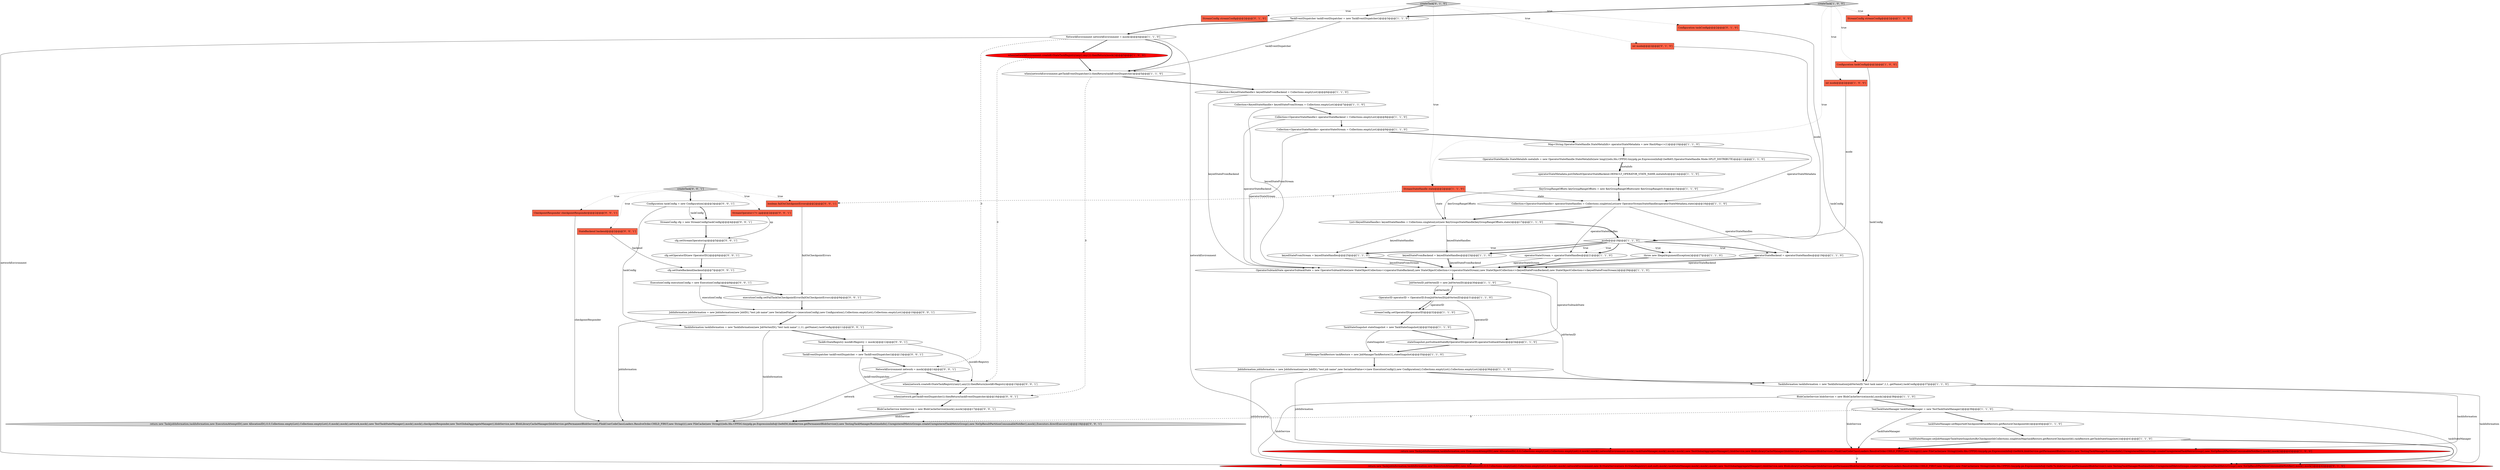 digraph {
35 [style = filled, label = "operatorStateMetadata.put(DefaultOperatorStateBackend.DEFAULT_OPERATOR_STATE_NAME,metaInfo)@@@14@@@['1', '1', '0']", fillcolor = white, shape = ellipse image = "AAA0AAABBB1BBB"];
36 [style = filled, label = "createTask['1', '0', '0']", fillcolor = lightgray, shape = diamond image = "AAA0AAABBB1BBB"];
28 [style = filled, label = "operatorStateStream = operatorStateHandles@@@21@@@['1', '1', '0']", fillcolor = white, shape = ellipse image = "AAA0AAABBB1BBB"];
57 [style = filled, label = "StateBackend backend@@@2@@@['0', '0', '1']", fillcolor = tomato, shape = box image = "AAA0AAABBB3BBB"];
32 [style = filled, label = "OperatorSubtaskState operatorSubtaskState = new OperatorSubtaskState(new StateObjectCollection<>(operatorStateBackend),new StateObjectCollection<>(operatorStateStream),new StateObjectCollection<>(keyedStateFromBackend),new StateObjectCollection<>(keyedStateFromStream))@@@29@@@['1', '1', '0']", fillcolor = white, shape = ellipse image = "AAA0AAABBB1BBB"];
7 [style = filled, label = "JobInformation jobInformation = new JobInformation(new JobID(),\"test job name\",new SerializedValue<>(new ExecutionConfig()),new Configuration(),Collections.emptyList(),Collections.emptyList())@@@36@@@['1', '1', '0']", fillcolor = white, shape = ellipse image = "AAA0AAABBB1BBB"];
6 [style = filled, label = "List<KeyedStateHandle> keyedStateHandles = Collections.singletonList(new KeyGroupsStateHandle(keyGroupRangeOffsets,state))@@@17@@@['1', '1', '0']", fillcolor = white, shape = ellipse image = "AAA0AAABBB1BBB"];
1 [style = filled, label = "TaskInformation taskInformation = new TaskInformation(jobVertexID,\"test task name\",1,1,.getName(),taskConfig)@@@37@@@['1', '1', '0']", fillcolor = white, shape = ellipse image = "AAA0AAABBB1BBB"];
21 [style = filled, label = "KeyGroupRangeOffsets keyGroupRangeOffsets = new KeyGroupRangeOffsets(new KeyGroupRange(0,0))@@@15@@@['1', '1', '0']", fillcolor = white, shape = ellipse image = "AAA0AAABBB1BBB"];
51 [style = filled, label = "StreamConfig cfg = new StreamConfig(taskConfig)@@@4@@@['0', '0', '1']", fillcolor = white, shape = ellipse image = "AAA0AAABBB3BBB"];
10 [style = filled, label = "TaskEventDispatcher taskEventDispatcher = new TaskEventDispatcher()@@@3@@@['1', '1', '0']", fillcolor = white, shape = ellipse image = "AAA0AAABBB1BBB"];
29 [style = filled, label = "taskStateManager.setReportedCheckpointId(taskRestore.getRestoreCheckpointId())@@@40@@@['1', '1', '0']", fillcolor = white, shape = ellipse image = "AAA0AAABBB1BBB"];
54 [style = filled, label = "cfg.setStateBackend(backend)@@@7@@@['0', '0', '1']", fillcolor = white, shape = ellipse image = "AAA0AAABBB3BBB"];
53 [style = filled, label = "TaskEventDispatcher taskEventDispatcher = new TaskEventDispatcher()@@@13@@@['0', '0', '1']", fillcolor = white, shape = ellipse image = "AAA0AAABBB3BBB"];
34 [style = filled, label = "Collection<KeyedStateHandle> keyedStateFromBackend = Collections.emptyList()@@@6@@@['1', '1', '0']", fillcolor = white, shape = ellipse image = "AAA0AAABBB1BBB"];
56 [style = filled, label = "TaskInformation taskInformation = new TaskInformation(new JobVertexID(),\"test task name\",1,11,.getName(),taskConfig)@@@11@@@['0', '0', '1']", fillcolor = white, shape = ellipse image = "AAA0AAABBB3BBB"];
20 [style = filled, label = "StreamConfig streamConfig@@@2@@@['1', '0', '0']", fillcolor = tomato, shape = box image = "AAA0AAABBB1BBB"];
30 [style = filled, label = "streamConfig.setOperatorID(operatorID)@@@32@@@['1', '1', '0']", fillcolor = white, shape = ellipse image = "AAA0AAABBB1BBB"];
58 [style = filled, label = "createTask['0', '0', '1']", fillcolor = lightgray, shape = diamond image = "AAA0AAABBB3BBB"];
62 [style = filled, label = "BlobCacheService blobService = new BlobCacheService(mock(),mock())@@@17@@@['0', '0', '1']", fillcolor = white, shape = ellipse image = "AAA0AAABBB3BBB"];
25 [style = filled, label = "when(networkEnvironment.getTaskEventDispatcher()).thenReturn(taskEventDispatcher)@@@5@@@['1', '1', '0']", fillcolor = white, shape = ellipse image = "AAA0AAABBB1BBB"];
31 [style = filled, label = "Collection<OperatorStateHandle> operatorStateHandles = Collections.singletonList(new OperatorStreamStateHandle(operatorStateMetadata,state))@@@16@@@['1', '1', '0']", fillcolor = white, shape = ellipse image = "AAA0AAABBB1BBB"];
33 [style = filled, label = "StreamStateHandle state@@@2@@@['1', '1', '0']", fillcolor = tomato, shape = box image = "AAA0AAABBB1BBB"];
18 [style = filled, label = "Collection<OperatorStateHandle> operatorStateStream = Collections.emptyList()@@@9@@@['1', '1', '0']", fillcolor = white, shape = ellipse image = "AAA0AAABBB1BBB"];
52 [style = filled, label = "cfg.setOperatorID(new OperatorID())@@@6@@@['0', '0', '1']", fillcolor = white, shape = ellipse image = "AAA0AAABBB3BBB"];
40 [style = filled, label = "createTask['0', '1', '0']", fillcolor = lightgray, shape = diamond image = "AAA0AAABBB2BBB"];
42 [style = filled, label = "return new Task(jobInformation,taskInformation,new ExecutionAttemptID(),new AllocationID(),0,0,Collections.emptyList(),Collections.emptyList(),0,mock(),mock(),networkEnvironment,new KvStateService(new KvStateRegistry(),null,null),mock(),taskStateManager,mock(),mock(),mock(),new TestGlobalAggregateManager(),blobService,new BlobLibraryCacheManager(blobService.getPermanentBlobService(),FlinkUserCodeClassLoaders.ResolveOrder.CHILD_FIRST,new String((((),new FileCache(new String((((edu.fdu.CPPDG.tinypdg.pe.ExpressionInfo@1be9c7b,blobService.getPermanentBlobService()),new TestingTaskManagerRuntimeInfo(),UnregisteredMetricGroups.createUnregisteredTaskMetricGroup(),new NoOpResultPartitionConsumableNotifier(),mock(),mock())@@@42@@@['0', '1', '0']", fillcolor = red, shape = ellipse image = "AAA1AAABBB2BBB"];
55 [style = filled, label = "return new Task(jobInformation,taskInformation,new ExecutionAttemptID(),new AllocationID(),0,0,Collections.emptyList(),Collections.emptyList(),0,mock(),mock(),network,mock(),new TestTaskStateManager(),mock(),mock(),checkpointResponder,new TestGlobalAggregateManager(),blobService,new BlobLibraryCacheManager(blobService.getPermanentBlobService(),FlinkUserCodeClassLoaders.ResolveOrder.CHILD_FIRST,new String((((),new FileCache(new String((((edu.fdu.CPPDG.tinypdg.pe.ExpressionInfo@1be9d56,blobService.getPermanentBlobService()),new TestingTaskManagerRuntimeInfo(),UnregisteredMetricGroups.createUnregisteredTaskMetricGroup(),new NoOpResultPartitionConsumableNotifier(),mock(),Executors.directExecutor())@@@18@@@['0', '0', '1']", fillcolor = lightgray, shape = ellipse image = "AAA0AAABBB3BBB"];
48 [style = filled, label = "CheckpointResponder checkpointResponder@@@2@@@['0', '0', '1']", fillcolor = tomato, shape = box image = "AAA0AAABBB3BBB"];
26 [style = filled, label = "throw new IllegalArgumentException()@@@27@@@['1', '1', '0']", fillcolor = white, shape = ellipse image = "AAA0AAABBB1BBB"];
27 [style = filled, label = "operatorStateBackend = operatorStateHandles@@@19@@@['1', '1', '0']", fillcolor = white, shape = ellipse image = "AAA0AAABBB1BBB"];
49 [style = filled, label = "NetworkEnvironment network = mock()@@@14@@@['0', '0', '1']", fillcolor = white, shape = ellipse image = "AAA0AAABBB3BBB"];
41 [style = filled, label = "Configuration taskConfig@@@2@@@['0', '1', '0']", fillcolor = tomato, shape = box image = "AAA0AAABBB2BBB"];
23 [style = filled, label = "Collection<OperatorStateHandle> operatorStateBackend = Collections.emptyList()@@@8@@@['1', '1', '0']", fillcolor = white, shape = ellipse image = "AAA0AAABBB1BBB"];
16 [style = filled, label = "NetworkEnvironment networkEnvironment = mock()@@@4@@@['1', '1', '0']", fillcolor = white, shape = ellipse image = "AAA0AAABBB1BBB"];
38 [style = filled, label = "Map<String,OperatorStateHandle.StateMetaInfo> operatorStateMetadata = new HashMap<>(1)@@@10@@@['1', '1', '0']", fillcolor = white, shape = ellipse image = "AAA0AAABBB1BBB"];
47 [style = filled, label = "when(network.createKvStateTaskRegistry(any(),any())).thenReturn(mockKvRegistry)@@@15@@@['0', '0', '1']", fillcolor = white, shape = ellipse image = "AAA0AAABBB3BBB"];
17 [style = filled, label = "JobVertexID jobVertexID = new JobVertexID()@@@30@@@['1', '1', '0']", fillcolor = white, shape = ellipse image = "AAA0AAABBB1BBB"];
50 [style = filled, label = "Configuration taskConfig = new Configuration()@@@3@@@['0', '0', '1']", fillcolor = white, shape = ellipse image = "AAA0AAABBB3BBB"];
12 [style = filled, label = "return new Task(jobInformation,taskInformation,new ExecutionAttemptID(),new AllocationID(),0,0,Collections.emptyList(),Collections.emptyList(),0,mock(),mock(),networkEnvironment,mock(),taskStateManager,mock(),mock(),mock(),new TestGlobalAggregateManager(),blobService,new BlobLibraryCacheManager(blobService.getPermanentBlobService(),FlinkUserCodeClassLoaders.ResolveOrder.CHILD_FIRST,new String((((),new FileCache(new String((((edu.fdu.CPPDG.tinypdg.pe.ExpressionInfo@1be9b04,blobService.getPermanentBlobService()),new TestingTaskManagerRuntimeInfo(),UnregisteredMetricGroups.createUnregisteredTaskMetricGroup(),new NoOpResultPartitionConsumableNotifier(),mock(),mock())@@@43@@@['1', '0', '0']", fillcolor = red, shape = ellipse image = "AAA1AAABBB1BBB"];
14 [style = filled, label = "BlobCacheService blobService = new BlobCacheService(mock(),mock())@@@38@@@['1', '1', '0']", fillcolor = white, shape = ellipse image = "AAA0AAABBB1BBB"];
2 [style = filled, label = "TaskStateSnapshot stateSnapshot = new TaskStateSnapshot()@@@33@@@['1', '1', '0']", fillcolor = white, shape = ellipse image = "AAA0AAABBB1BBB"];
9 [style = filled, label = "JobManagerTaskRestore taskRestore = new JobManagerTaskRestore(1L,stateSnapshot)@@@35@@@['1', '1', '0']", fillcolor = white, shape = ellipse image = "AAA0AAABBB1BBB"];
43 [style = filled, label = "int mode@@@2@@@['0', '1', '0']", fillcolor = tomato, shape = box image = "AAA0AAABBB2BBB"];
24 [style = filled, label = "mode@@@18@@@['1', '1', '0']", fillcolor = white, shape = diamond image = "AAA0AAABBB1BBB"];
63 [style = filled, label = "TaskKvStateRegistry mockKvRegistry = mock()@@@12@@@['0', '0', '1']", fillcolor = white, shape = ellipse image = "AAA0AAABBB3BBB"];
15 [style = filled, label = "Configuration taskConfig@@@2@@@['1', '0', '0']", fillcolor = tomato, shape = box image = "AAA0AAABBB1BBB"];
44 [style = filled, label = "ExecutionConfig executionConfig = new ExecutionConfig()@@@8@@@['0', '0', '1']", fillcolor = white, shape = ellipse image = "AAA0AAABBB3BBB"];
19 [style = filled, label = "keyedStateFromStream = keyedStateHandles@@@25@@@['1', '1', '0']", fillcolor = white, shape = ellipse image = "AAA0AAABBB1BBB"];
13 [style = filled, label = "Collection<KeyedStateHandle> keyedStateFromStream = Collections.emptyList()@@@7@@@['1', '1', '0']", fillcolor = white, shape = ellipse image = "AAA0AAABBB1BBB"];
61 [style = filled, label = "boolean failOnCheckpointErrors@@@2@@@['0', '0', '1']", fillcolor = tomato, shape = box image = "AAA0AAABBB3BBB"];
4 [style = filled, label = "when(networkEnvironment.createKvStateTaskRegistry(any(),any())).thenReturn(mock())@@@5@@@['1', '0', '0']", fillcolor = red, shape = ellipse image = "AAA1AAABBB1BBB"];
8 [style = filled, label = "OperatorID operatorID = OperatorID.fromJobVertexID(jobVertexID)@@@31@@@['1', '1', '0']", fillcolor = white, shape = ellipse image = "AAA0AAABBB1BBB"];
45 [style = filled, label = "when(network.getTaskEventDispatcher()).thenReturn(taskEventDispatcher)@@@16@@@['0', '0', '1']", fillcolor = white, shape = ellipse image = "AAA0AAABBB3BBB"];
60 [style = filled, label = "cfg.setStreamOperator(op)@@@5@@@['0', '0', '1']", fillcolor = white, shape = ellipse image = "AAA0AAABBB3BBB"];
22 [style = filled, label = "taskStateManager.setJobManagerTaskStateSnapshotsByCheckpointId(Collections.singletonMap(taskRestore.getRestoreCheckpointId(),taskRestore.getTaskStateSnapshot()))@@@41@@@['1', '1', '0']", fillcolor = white, shape = ellipse image = "AAA0AAABBB1BBB"];
37 [style = filled, label = "OperatorStateHandle.StateMetaInfo metaInfo = new OperatorStateHandle.StateMetaInfo(new long((((edu.fdu.CPPDG.tinypdg.pe.ExpressionInfo@1be9b65,OperatorStateHandle.Mode.SPLIT_DISTRIBUTE)@@@11@@@['1', '1', '0']", fillcolor = white, shape = ellipse image = "AAA0AAABBB1BBB"];
59 [style = filled, label = "StreamOperator<?> op@@@2@@@['0', '0', '1']", fillcolor = tomato, shape = box image = "AAA0AAABBB3BBB"];
64 [style = filled, label = "JobInformation jobInformation = new JobInformation(new JobID(),\"test job name\",new SerializedValue<>(executionConfig),new Configuration(),Collections.emptyList(),Collections.emptyList())@@@10@@@['0', '0', '1']", fillcolor = white, shape = ellipse image = "AAA0AAABBB3BBB"];
46 [style = filled, label = "executionConfig.setFailTaskOnCheckpointError(failOnCheckpointErrors)@@@9@@@['0', '0', '1']", fillcolor = white, shape = ellipse image = "AAA0AAABBB3BBB"];
0 [style = filled, label = "keyedStateFromBackend = keyedStateHandles@@@23@@@['1', '1', '0']", fillcolor = white, shape = ellipse image = "AAA0AAABBB1BBB"];
11 [style = filled, label = "TestTaskStateManager taskStateManager = new TestTaskStateManager()@@@39@@@['1', '1', '0']", fillcolor = white, shape = ellipse image = "AAA0AAABBB1BBB"];
39 [style = filled, label = "StreamConfig streamConfig@@@2@@@['0', '1', '0']", fillcolor = tomato, shape = box image = "AAA0AAABBB2BBB"];
3 [style = filled, label = "int mode@@@2@@@['1', '0', '0']", fillcolor = tomato, shape = box image = "AAA0AAABBB1BBB"];
5 [style = filled, label = "stateSnapshot.putSubtaskStateByOperatorID(operatorID,operatorSubtaskState)@@@34@@@['1', '1', '0']", fillcolor = white, shape = ellipse image = "AAA0AAABBB1BBB"];
8->30 [style = bold, label=""];
6->0 [style = solid, label="keyedStateHandles"];
40->39 [style = dotted, label="true"];
58->50 [style = bold, label=""];
27->32 [style = bold, label=""];
4->25 [style = bold, label=""];
25->34 [style = bold, label=""];
7->12 [style = solid, label="jobInformation"];
5->9 [style = bold, label=""];
33->61 [style = dashed, label="0"];
10->25 [style = solid, label="taskEventDispatcher"];
53->45 [style = solid, label="taskEventDispatcher"];
11->29 [style = bold, label=""];
3->24 [style = solid, label="mode"];
19->32 [style = solid, label="keyedStateFromStream"];
62->55 [style = bold, label=""];
7->42 [style = solid, label="jobInformation"];
44->64 [style = solid, label="executionConfig"];
9->7 [style = bold, label=""];
24->27 [style = dotted, label="true"];
40->43 [style = dotted, label="true"];
36->20 [style = dotted, label="true"];
44->46 [style = bold, label=""];
21->31 [style = bold, label=""];
31->6 [style = bold, label=""];
14->42 [style = solid, label="blobService"];
64->55 [style = solid, label="jobInformation"];
45->62 [style = bold, label=""];
33->6 [style = solid, label="state"];
14->11 [style = bold, label=""];
38->31 [style = solid, label="operatorStateMetadata"];
24->27 [style = bold, label=""];
40->41 [style = dotted, label="true"];
18->38 [style = bold, label=""];
24->28 [style = bold, label=""];
7->1 [style = bold, label=""];
24->19 [style = bold, label=""];
26->32 [style = bold, label=""];
15->1 [style = solid, label="taskConfig"];
24->0 [style = bold, label=""];
13->32 [style = solid, label="keyedStateFromStream"];
41->1 [style = solid, label="taskConfig"];
58->48 [style = dotted, label="true"];
57->54 [style = solid, label="backend"];
35->21 [style = bold, label=""];
50->51 [style = solid, label="taskConfig"];
1->12 [style = solid, label="taskInformation"];
51->60 [style = bold, label=""];
38->37 [style = bold, label=""];
24->26 [style = dotted, label="true"];
54->44 [style = bold, label=""];
27->32 [style = solid, label="operatorStateBackend"];
36->3 [style = dotted, label="true"];
8->5 [style = solid, label="operatorID"];
24->0 [style = dotted, label="true"];
23->32 [style = solid, label="operatorStateBackend"];
50->56 [style = solid, label="taskConfig"];
0->32 [style = solid, label="keyedStateFromBackend"];
24->19 [style = dotted, label="true"];
16->12 [style = solid, label="networkEnvironment"];
63->53 [style = bold, label=""];
32->17 [style = bold, label=""];
52->54 [style = bold, label=""];
34->32 [style = solid, label="keyedStateFromBackend"];
22->42 [style = bold, label=""];
17->8 [style = bold, label=""];
58->59 [style = dotted, label="true"];
31->27 [style = solid, label="operatorStateHandles"];
36->15 [style = dotted, label="true"];
48->55 [style = solid, label="checkpointResponder"];
61->46 [style = solid, label="failOnCheckpointErrors"];
6->24 [style = bold, label=""];
59->60 [style = solid, label="op"];
14->12 [style = solid, label="blobService"];
1->42 [style = solid, label="taskInformation"];
63->47 [style = solid, label="mockKvRegistry"];
28->32 [style = bold, label=""];
24->26 [style = bold, label=""];
17->8 [style = solid, label="jobVertexID"];
12->42 [style = dashed, label="0"];
19->32 [style = bold, label=""];
2->9 [style = solid, label="stateSnapshot"];
10->16 [style = bold, label=""];
49->55 [style = solid, label="network"];
11->12 [style = solid, label="taskStateManager"];
25->45 [style = dashed, label="0"];
43->24 [style = solid, label="mode"];
37->35 [style = solid, label="metaInfo"];
47->45 [style = bold, label=""];
56->63 [style = bold, label=""];
37->35 [style = bold, label=""];
0->32 [style = bold, label=""];
16->4 [style = bold, label=""];
60->52 [style = bold, label=""];
8->30 [style = solid, label="operatorID"];
58->61 [style = dotted, label="true"];
11->55 [style = dashed, label="0"];
23->18 [style = bold, label=""];
18->32 [style = solid, label="operatorStateStream"];
2->5 [style = bold, label=""];
36->10 [style = bold, label=""];
36->33 [style = dotted, label="true"];
17->1 [style = solid, label="jobVertexID"];
40->10 [style = bold, label=""];
56->55 [style = solid, label="taskInformation"];
40->33 [style = dotted, label="true"];
46->64 [style = bold, label=""];
58->57 [style = dotted, label="true"];
34->13 [style = bold, label=""];
62->55 [style = solid, label="blobService"];
4->47 [style = dashed, label="0"];
16->25 [style = bold, label=""];
28->32 [style = solid, label="operatorStateStream"];
24->28 [style = dotted, label="true"];
11->42 [style = solid, label="taskStateManager"];
32->5 [style = solid, label="operatorSubtaskState"];
49->47 [style = bold, label=""];
16->42 [style = solid, label="networkEnvironment"];
53->49 [style = bold, label=""];
64->56 [style = bold, label=""];
22->12 [style = bold, label=""];
50->51 [style = bold, label=""];
33->31 [style = solid, label="state"];
13->23 [style = bold, label=""];
16->49 [style = dashed, label="0"];
21->6 [style = solid, label="keyGroupRangeOffsets"];
1->14 [style = bold, label=""];
29->22 [style = bold, label=""];
30->2 [style = bold, label=""];
31->28 [style = solid, label="operatorStateHandles"];
6->19 [style = solid, label="keyedStateHandles"];
}
